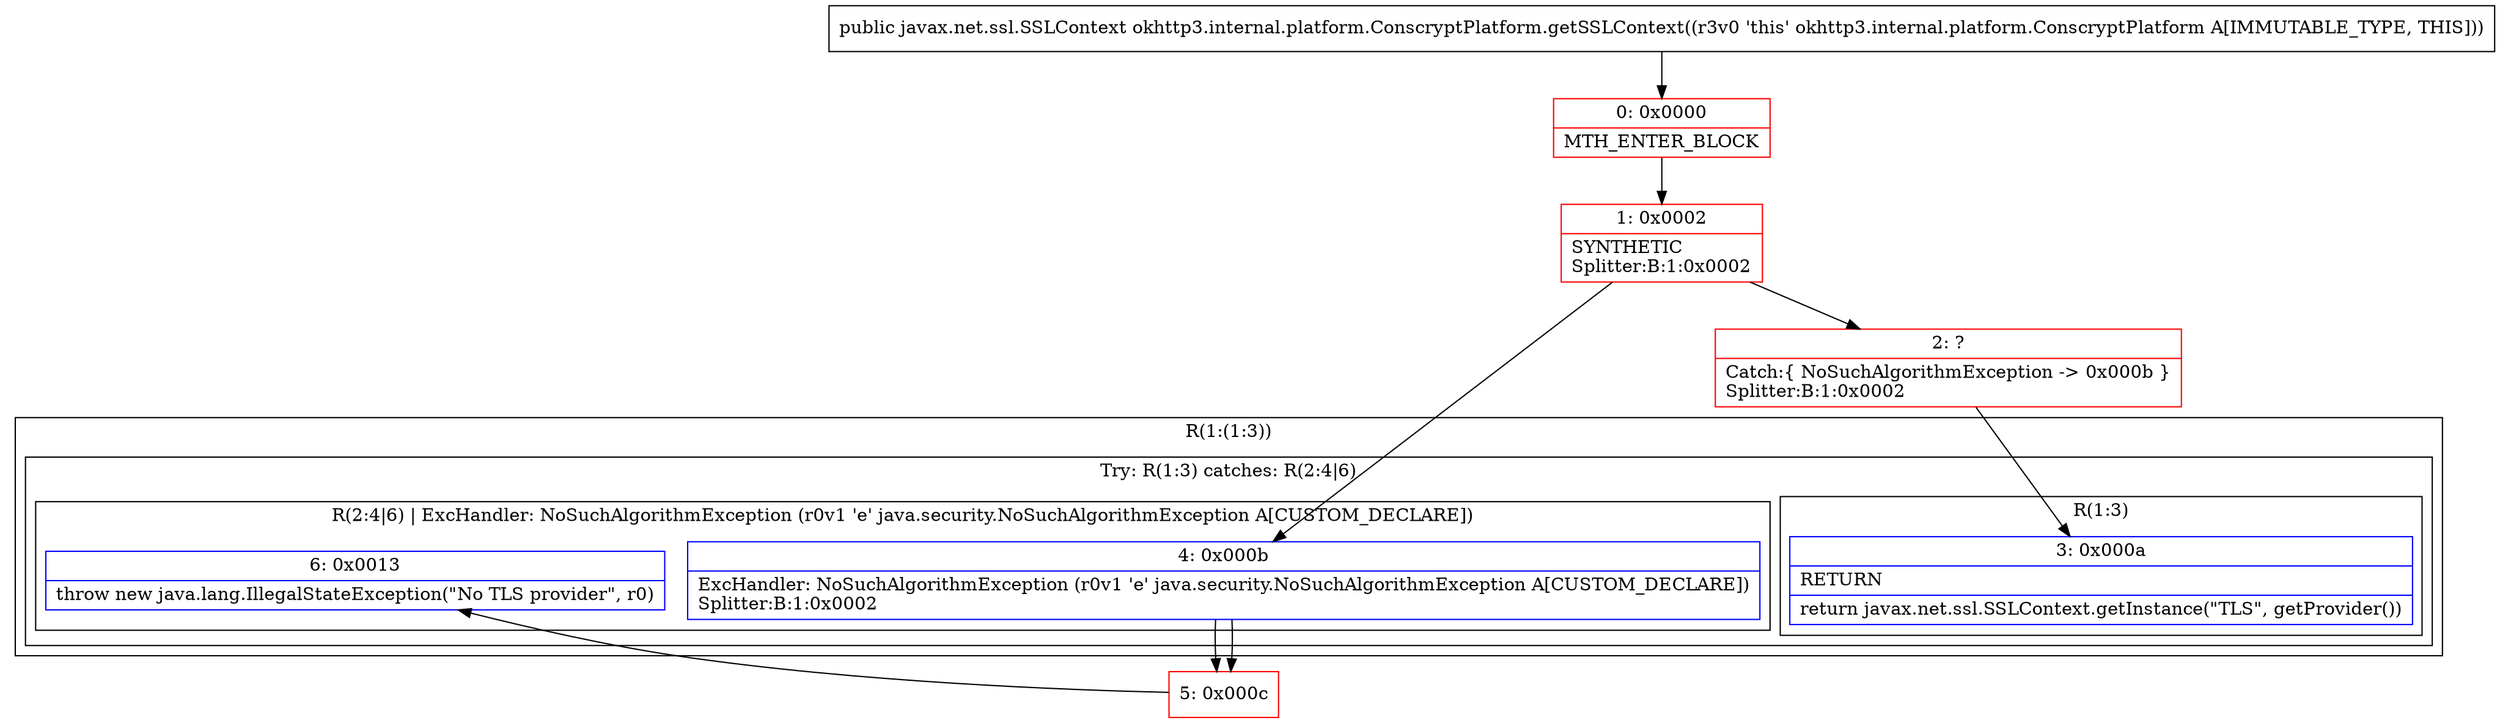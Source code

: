 digraph "CFG forokhttp3.internal.platform.ConscryptPlatform.getSSLContext()Ljavax\/net\/ssl\/SSLContext;" {
subgraph cluster_Region_57387769 {
label = "R(1:(1:3))";
node [shape=record,color=blue];
subgraph cluster_TryCatchRegion_956825388 {
label = "Try: R(1:3) catches: R(2:4|6)";
node [shape=record,color=blue];
subgraph cluster_Region_1962675851 {
label = "R(1:3)";
node [shape=record,color=blue];
Node_3 [shape=record,label="{3\:\ 0x000a|RETURN\l|return javax.net.ssl.SSLContext.getInstance(\"TLS\", getProvider())\l}"];
}
subgraph cluster_Region_1106167582 {
label = "R(2:4|6) | ExcHandler: NoSuchAlgorithmException (r0v1 'e' java.security.NoSuchAlgorithmException A[CUSTOM_DECLARE])\l";
node [shape=record,color=blue];
Node_4 [shape=record,label="{4\:\ 0x000b|ExcHandler: NoSuchAlgorithmException (r0v1 'e' java.security.NoSuchAlgorithmException A[CUSTOM_DECLARE])\lSplitter:B:1:0x0002\l}"];
Node_6 [shape=record,label="{6\:\ 0x0013|throw new java.lang.IllegalStateException(\"No TLS provider\", r0)\l}"];
}
}
}
subgraph cluster_Region_1106167582 {
label = "R(2:4|6) | ExcHandler: NoSuchAlgorithmException (r0v1 'e' java.security.NoSuchAlgorithmException A[CUSTOM_DECLARE])\l";
node [shape=record,color=blue];
Node_4 [shape=record,label="{4\:\ 0x000b|ExcHandler: NoSuchAlgorithmException (r0v1 'e' java.security.NoSuchAlgorithmException A[CUSTOM_DECLARE])\lSplitter:B:1:0x0002\l}"];
Node_6 [shape=record,label="{6\:\ 0x0013|throw new java.lang.IllegalStateException(\"No TLS provider\", r0)\l}"];
}
Node_0 [shape=record,color=red,label="{0\:\ 0x0000|MTH_ENTER_BLOCK\l}"];
Node_1 [shape=record,color=red,label="{1\:\ 0x0002|SYNTHETIC\lSplitter:B:1:0x0002\l}"];
Node_2 [shape=record,color=red,label="{2\:\ ?|Catch:\{ NoSuchAlgorithmException \-\> 0x000b \}\lSplitter:B:1:0x0002\l}"];
Node_5 [shape=record,color=red,label="{5\:\ 0x000c}"];
MethodNode[shape=record,label="{public javax.net.ssl.SSLContext okhttp3.internal.platform.ConscryptPlatform.getSSLContext((r3v0 'this' okhttp3.internal.platform.ConscryptPlatform A[IMMUTABLE_TYPE, THIS])) }"];
MethodNode -> Node_0;
Node_4 -> Node_5;
Node_4 -> Node_5;
Node_0 -> Node_1;
Node_1 -> Node_2;
Node_1 -> Node_4;
Node_2 -> Node_3;
Node_5 -> Node_6;
}

